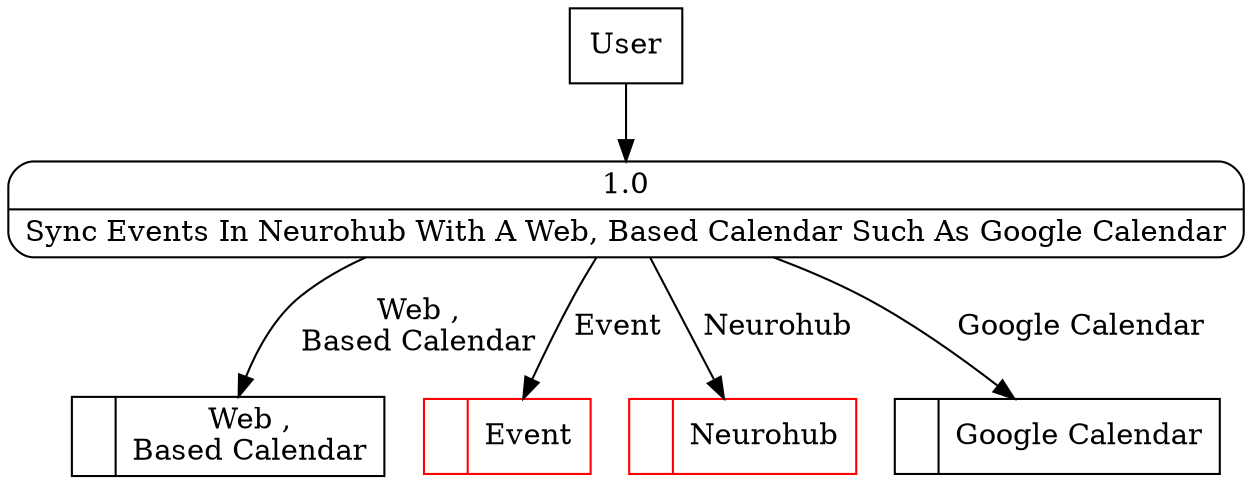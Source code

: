 digraph dfd2{ 
node[shape=record]
200 [label="<f0>  |<f1> Web ,\nBased Calendar " ];
201 [label="<f0>  |<f1> Event " color=red];
202 [label="<f0>  |<f1> Neurohub " color=red];
203 [label="<f0>  |<f1> Google Calendar " ];
204 [label="User" shape=box];
205 [label="{<f0> 1.0|<f1> Sync Events In Neurohub With A Web, Based Calendar Such As Google Calendar }" shape=Mrecord];
204 -> 205
205 -> 201 [label="Event"]
205 -> 202 [label="Neurohub"]
205 -> 200 [label="Web ,\nBased Calendar"]
205 -> 203 [label="Google Calendar"]
}